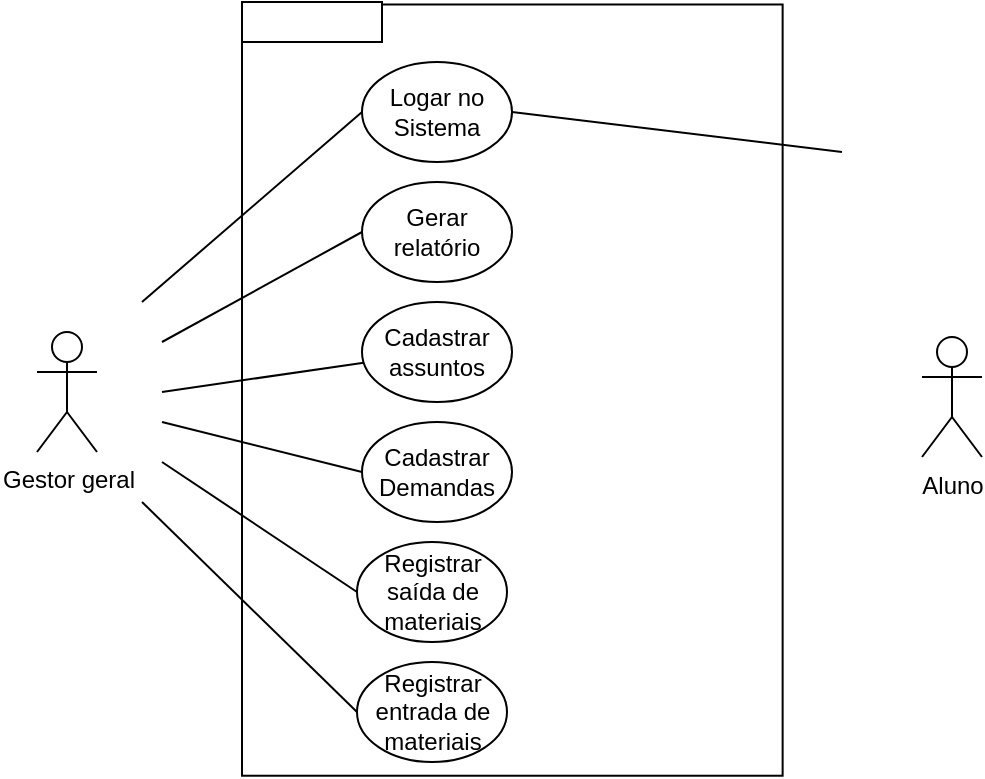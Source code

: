 <mxfile version="13.8.5" type="github">
  <diagram id="EJyE3xgY3rA5Oy8GQSxj" name="Page-1">
    <mxGraphModel dx="782" dy="476" grid="1" gridSize="10" guides="1" tooltips="1" connect="1" arrows="1" fold="1" page="1" pageScale="1" pageWidth="827" pageHeight="1169" math="0" shadow="0">
      <root>
        <mxCell id="0" />
        <mxCell id="1" parent="0" />
        <mxCell id="Eurr6QDvCMiPPO9meUgi-1" value="" style="rounded=0;whiteSpace=wrap;html=1;rotation=90;" vertex="1" parent="1">
          <mxGeometry x="232.35" y="288.9" width="385.62" height="270.31" as="geometry" />
        </mxCell>
        <mxCell id="CMk42NDVx-9z72aOCZey-2" value="Gerar relatório" style="ellipse;whiteSpace=wrap;html=1;" parent="1" vertex="1">
          <mxGeometry x="350" y="320" width="75" height="50" as="geometry" />
        </mxCell>
        <mxCell id="CMk42NDVx-9z72aOCZey-3" value="Cadastrar assuntos" style="ellipse;whiteSpace=wrap;html=1;" parent="1" vertex="1">
          <mxGeometry x="350" y="380" width="75" height="50" as="geometry" />
        </mxCell>
        <mxCell id="CMk42NDVx-9z72aOCZey-4" value="Logar no Sistema" style="ellipse;whiteSpace=wrap;html=1;" parent="1" vertex="1">
          <mxGeometry x="350" y="260" width="75" height="50" as="geometry" />
        </mxCell>
        <mxCell id="CMk42NDVx-9z72aOCZey-5" value="Registrar saída de materiais" style="ellipse;whiteSpace=wrap;html=1;" parent="1" vertex="1">
          <mxGeometry x="347.5" y="500" width="75" height="50" as="geometry" />
        </mxCell>
        <mxCell id="CMk42NDVx-9z72aOCZey-6" value="Registrar entrada de materiais" style="ellipse;whiteSpace=wrap;html=1;" parent="1" vertex="1">
          <mxGeometry x="347.5" y="560" width="75" height="50" as="geometry" />
        </mxCell>
        <mxCell id="Eurr6QDvCMiPPO9meUgi-6" style="rounded=0;orthogonalLoop=1;jettySize=auto;html=1;endArrow=none;endFill=0;" edge="1" parent="1" target="CMk42NDVx-9z72aOCZey-3">
          <mxGeometry relative="1" as="geometry">
            <mxPoint x="260" y="425" as="targetPoint" />
            <mxPoint x="250" y="425" as="sourcePoint" />
          </mxGeometry>
        </mxCell>
        <mxCell id="Eurr6QDvCMiPPO9meUgi-2" value="Gestor geral" style="shape=umlActor;verticalLabelPosition=bottom;verticalAlign=top;html=1;outlineConnect=0;" vertex="1" parent="1">
          <mxGeometry x="187.5" y="395" width="30" height="60" as="geometry" />
        </mxCell>
        <mxCell id="Eurr6QDvCMiPPO9meUgi-3" value="&lt;div&gt;Aluno&lt;/div&gt;&lt;div&gt;&lt;br&gt;&lt;/div&gt;" style="shape=umlActor;verticalLabelPosition=bottom;verticalAlign=top;html=1;outlineConnect=0;" vertex="1" parent="1">
          <mxGeometry x="630" y="397.5" width="30" height="60" as="geometry" />
        </mxCell>
        <mxCell id="Eurr6QDvCMiPPO9meUgi-7" style="rounded=0;orthogonalLoop=1;jettySize=auto;html=1;endArrow=none;endFill=0;entryX=0;entryY=0.5;entryDx=0;entryDy=0;" edge="1" parent="1" target="CMk42NDVx-9z72aOCZey-4">
          <mxGeometry relative="1" as="geometry">
            <mxPoint x="350" y="405" as="targetPoint" />
            <mxPoint x="240" y="380" as="sourcePoint" />
          </mxGeometry>
        </mxCell>
        <mxCell id="Eurr6QDvCMiPPO9meUgi-8" style="rounded=0;orthogonalLoop=1;jettySize=auto;html=1;endArrow=none;endFill=0;entryX=0;entryY=0.5;entryDx=0;entryDy=0;" edge="1" parent="1" target="CMk42NDVx-9z72aOCZey-2">
          <mxGeometry relative="1" as="geometry">
            <mxPoint x="360" y="410" as="targetPoint" />
            <mxPoint x="250" y="400" as="sourcePoint" />
          </mxGeometry>
        </mxCell>
        <mxCell id="Eurr6QDvCMiPPO9meUgi-9" style="rounded=0;orthogonalLoop=1;jettySize=auto;html=1;endArrow=none;endFill=0;entryX=0;entryY=0.5;entryDx=0;entryDy=0;" edge="1" parent="1" target="CMk42NDVx-9z72aOCZey-5">
          <mxGeometry relative="1" as="geometry">
            <mxPoint x="370" y="445" as="targetPoint" />
            <mxPoint x="250" y="460" as="sourcePoint" />
          </mxGeometry>
        </mxCell>
        <mxCell id="Eurr6QDvCMiPPO9meUgi-10" style="rounded=0;orthogonalLoop=1;jettySize=auto;html=1;endArrow=none;endFill=0;entryX=0;entryY=0.5;entryDx=0;entryDy=0;" edge="1" parent="1" target="CMk42NDVx-9z72aOCZey-6">
          <mxGeometry relative="1" as="geometry">
            <mxPoint x="380" y="455" as="targetPoint" />
            <mxPoint x="240" y="480" as="sourcePoint" />
          </mxGeometry>
        </mxCell>
        <mxCell id="Eurr6QDvCMiPPO9meUgi-11" style="rounded=0;orthogonalLoop=1;jettySize=auto;html=1;endArrow=none;endFill=0;exitX=1;exitY=0.5;exitDx=0;exitDy=0;" edge="1" parent="1" source="CMk42NDVx-9z72aOCZey-4">
          <mxGeometry relative="1" as="geometry">
            <mxPoint x="590" y="305" as="targetPoint" />
            <mxPoint x="502.5" y="355" as="sourcePoint" />
          </mxGeometry>
        </mxCell>
        <mxCell id="Eurr6QDvCMiPPO9meUgi-13" value="" style="rounded=0;whiteSpace=wrap;html=1;" vertex="1" parent="1">
          <mxGeometry x="290" y="230" width="70" height="20" as="geometry" />
        </mxCell>
        <mxCell id="Eurr6QDvCMiPPO9meUgi-15" value="&lt;div&gt;Cadastrar&lt;/div&gt;&lt;div&gt;Demandas&lt;br&gt;&lt;/div&gt;" style="ellipse;whiteSpace=wrap;html=1;" vertex="1" parent="1">
          <mxGeometry x="350" y="440" width="75" height="50" as="geometry" />
        </mxCell>
        <mxCell id="Eurr6QDvCMiPPO9meUgi-16" style="rounded=0;orthogonalLoop=1;jettySize=auto;html=1;endArrow=none;endFill=0;entryX=0;entryY=0.5;entryDx=0;entryDy=0;" edge="1" parent="1" target="Eurr6QDvCMiPPO9meUgi-15">
          <mxGeometry relative="1" as="geometry">
            <mxPoint x="350.868" y="410.348" as="targetPoint" />
            <mxPoint x="250" y="440" as="sourcePoint" />
          </mxGeometry>
        </mxCell>
      </root>
    </mxGraphModel>
  </diagram>
</mxfile>
